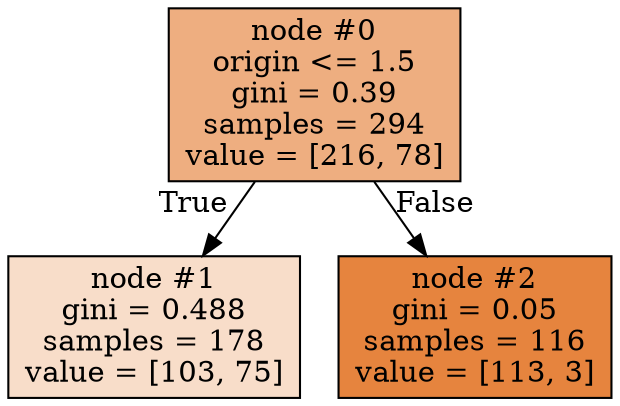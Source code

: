 digraph Tree {
node [shape=box, style="filled", color="black"] ;
graph [ranksep=equally, splines=polyline] ;
0 [label="node #0\norigin <= 1.5\ngini = 0.39\nsamples = 294\nvalue = [216, 78]", fillcolor="#eeae80"] ;
1 [label="node #1\ngini = 0.488\nsamples = 178\nvalue = [103, 75]", fillcolor="#f8ddc9"] ;
0 -> 1 [labeldistance=2.5, labelangle=45, headlabel="True"] ;
2 [label="node #2\ngini = 0.05\nsamples = 116\nvalue = [113, 3]", fillcolor="#e6843e"] ;
0 -> 2 [labeldistance=2.5, labelangle=-45, headlabel="False"] ;
{rank=same ; 0} ;
{rank=same ; 1; 2} ;
}